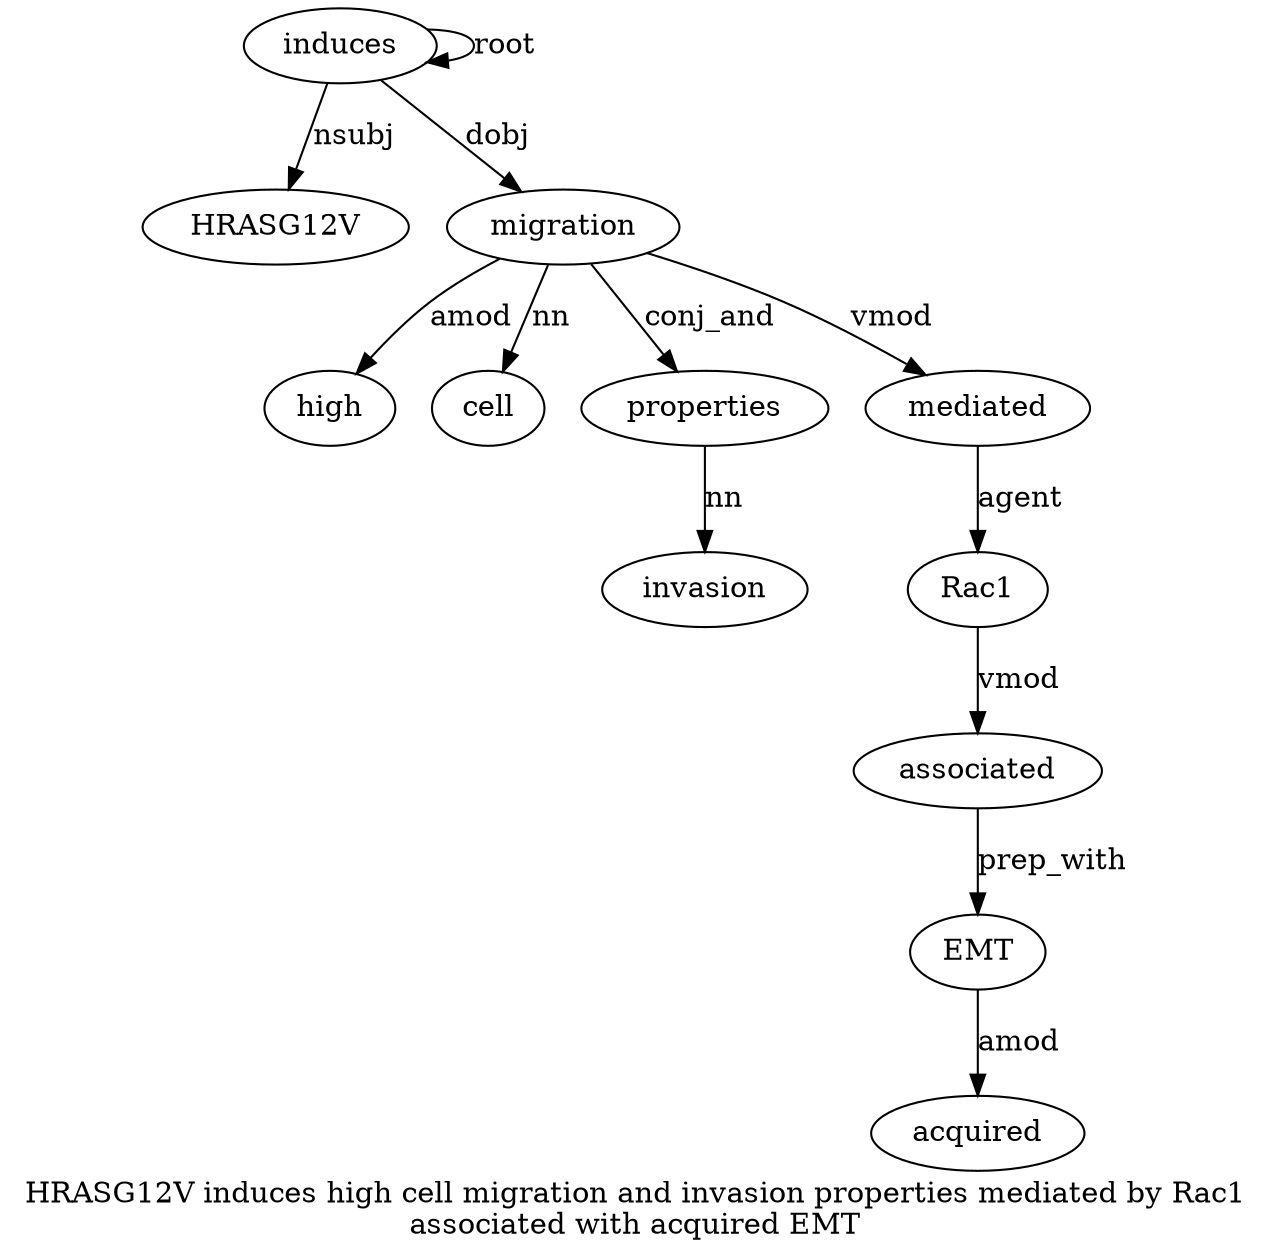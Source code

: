 digraph "HRASG12V induces high cell migration and invasion properties mediated by Rac1 associated with acquired EMT" {
label="HRASG12V induces high cell migration and invasion properties mediated by Rac1
associated with acquired EMT";
induces2 [style=filled, fillcolor=white, label=induces];
HRASG12V [style=filled, fillcolor=white, label=HRASG12V];
induces2 -> HRASG12V  [label=nsubj];
induces2 -> induces2  [label=root];
migration5 [style=filled, fillcolor=white, label=migration];
high3 [style=filled, fillcolor=white, label=high];
migration5 -> high3  [label=amod];
cell4 [style=filled, fillcolor=white, label=cell];
migration5 -> cell4  [label=nn];
induces2 -> migration5  [label=dobj];
properties8 [style=filled, fillcolor=white, label=properties];
invasion7 [style=filled, fillcolor=white, label=invasion];
properties8 -> invasion7  [label=nn];
migration5 -> properties8  [label=conj_and];
mediated9 [style=filled, fillcolor=white, label=mediated];
migration5 -> mediated9  [label=vmod];
Rac1 [style=filled, fillcolor=white, label=Rac1];
mediated9 -> Rac1  [label=agent];
associated12 [style=filled, fillcolor=white, label=associated];
Rac1 -> associated12  [label=vmod];
EMT15 [style=filled, fillcolor=white, label=EMT];
acquired14 [style=filled, fillcolor=white, label=acquired];
EMT15 -> acquired14  [label=amod];
associated12 -> EMT15  [label=prep_with];
}

